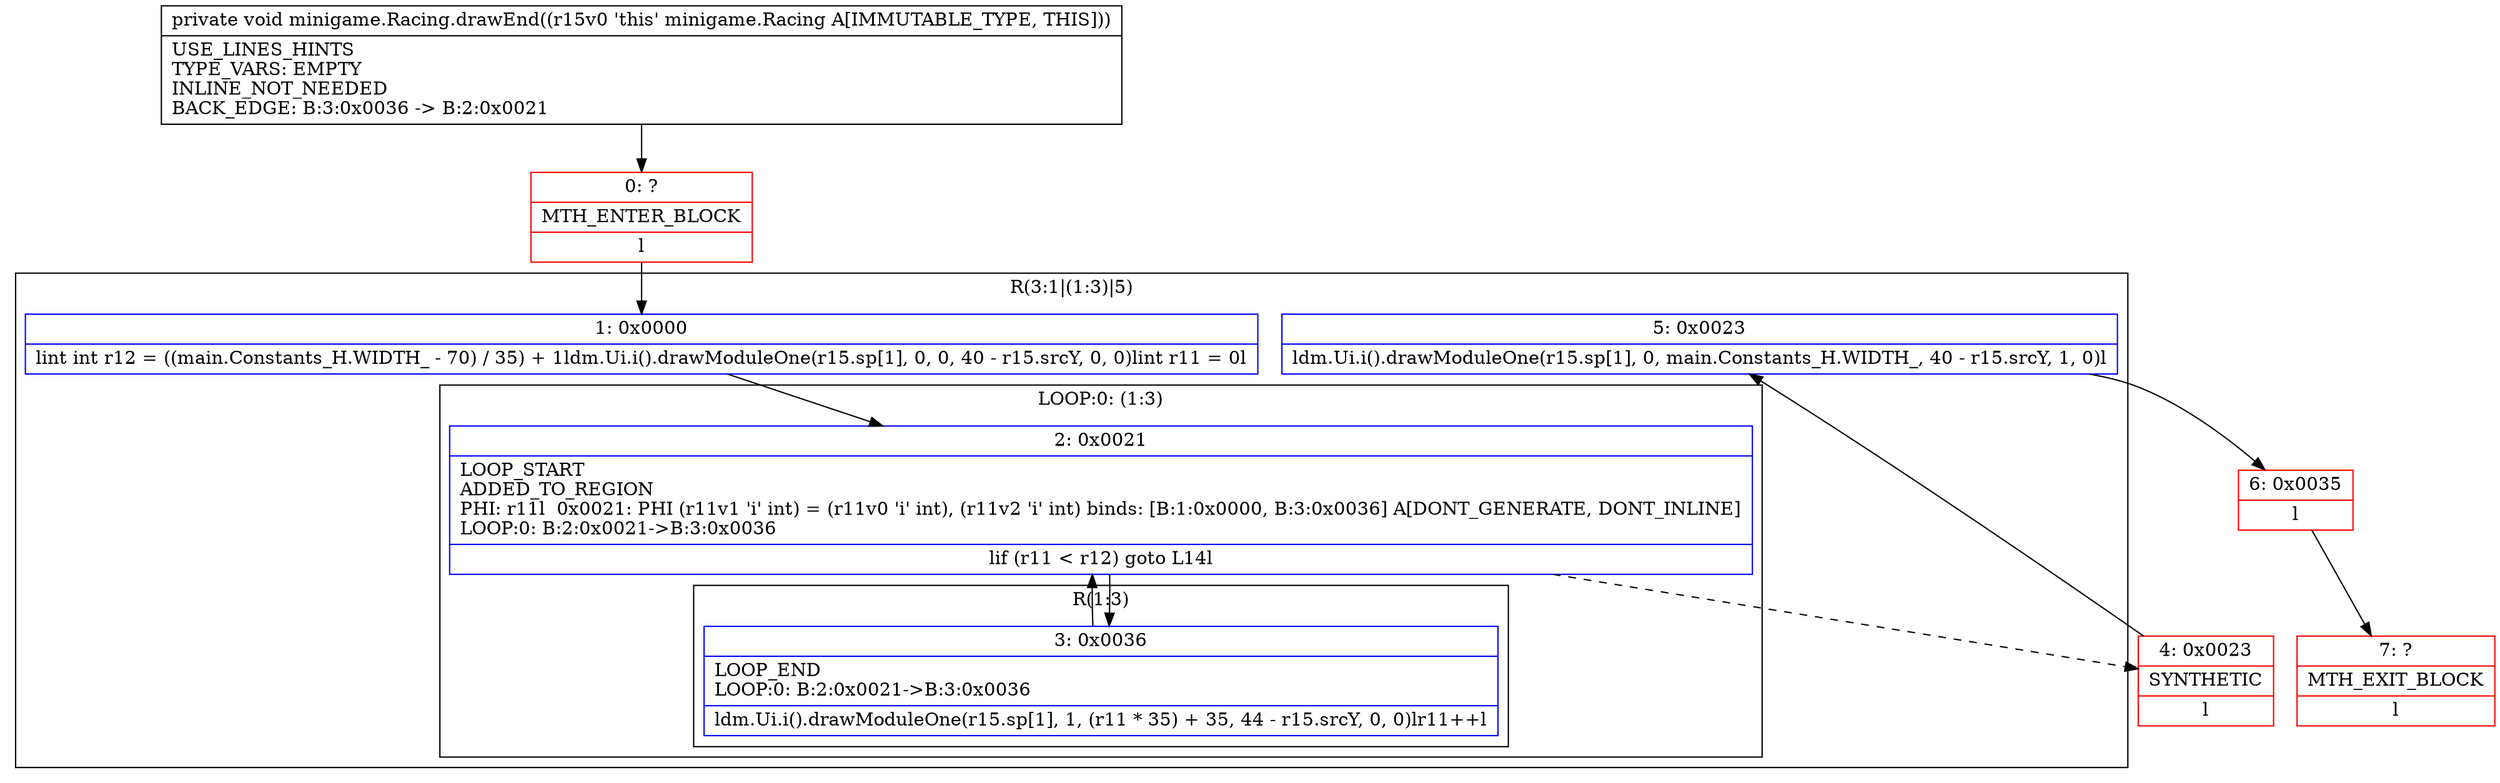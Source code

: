 digraph "CFG forminigame.Racing.drawEnd()V" {
subgraph cluster_Region_453843784 {
label = "R(3:1|(1:3)|5)";
node [shape=record,color=blue];
Node_1 [shape=record,label="{1\:\ 0x0000|lint int r12 = ((main.Constants_H.WIDTH_ \- 70) \/ 35) + 1ldm.Ui.i().drawModuleOne(r15.sp[1], 0, 0, 40 \- r15.srcY, 0, 0)lint r11 = 0l}"];
subgraph cluster_LoopRegion_1880069545 {
label = "LOOP:0: (1:3)";
node [shape=record,color=blue];
Node_2 [shape=record,label="{2\:\ 0x0021|LOOP_START\lADDED_TO_REGION\lPHI: r11l  0x0021: PHI (r11v1 'i' int) = (r11v0 'i' int), (r11v2 'i' int) binds: [B:1:0x0000, B:3:0x0036] A[DONT_GENERATE, DONT_INLINE]\lLOOP:0: B:2:0x0021\-\>B:3:0x0036\l|lif (r11 \< r12) goto L14l}"];
subgraph cluster_Region_405460745 {
label = "R(1:3)";
node [shape=record,color=blue];
Node_3 [shape=record,label="{3\:\ 0x0036|LOOP_END\lLOOP:0: B:2:0x0021\-\>B:3:0x0036\l|ldm.Ui.i().drawModuleOne(r15.sp[1], 1, (r11 * 35) + 35, 44 \- r15.srcY, 0, 0)lr11++l}"];
}
}
Node_5 [shape=record,label="{5\:\ 0x0023|ldm.Ui.i().drawModuleOne(r15.sp[1], 0, main.Constants_H.WIDTH_, 40 \- r15.srcY, 1, 0)l}"];
}
Node_0 [shape=record,color=red,label="{0\:\ ?|MTH_ENTER_BLOCK\l|l}"];
Node_4 [shape=record,color=red,label="{4\:\ 0x0023|SYNTHETIC\l|l}"];
Node_6 [shape=record,color=red,label="{6\:\ 0x0035|l}"];
Node_7 [shape=record,color=red,label="{7\:\ ?|MTH_EXIT_BLOCK\l|l}"];
MethodNode[shape=record,label="{private void minigame.Racing.drawEnd((r15v0 'this' minigame.Racing A[IMMUTABLE_TYPE, THIS]))  | USE_LINES_HINTS\lTYPE_VARS: EMPTY\lINLINE_NOT_NEEDED\lBACK_EDGE: B:3:0x0036 \-\> B:2:0x0021\l}"];
MethodNode -> Node_0;
Node_1 -> Node_2;
Node_2 -> Node_3;
Node_2 -> Node_4[style=dashed];
Node_3 -> Node_2;
Node_5 -> Node_6;
Node_0 -> Node_1;
Node_4 -> Node_5;
Node_6 -> Node_7;
}

